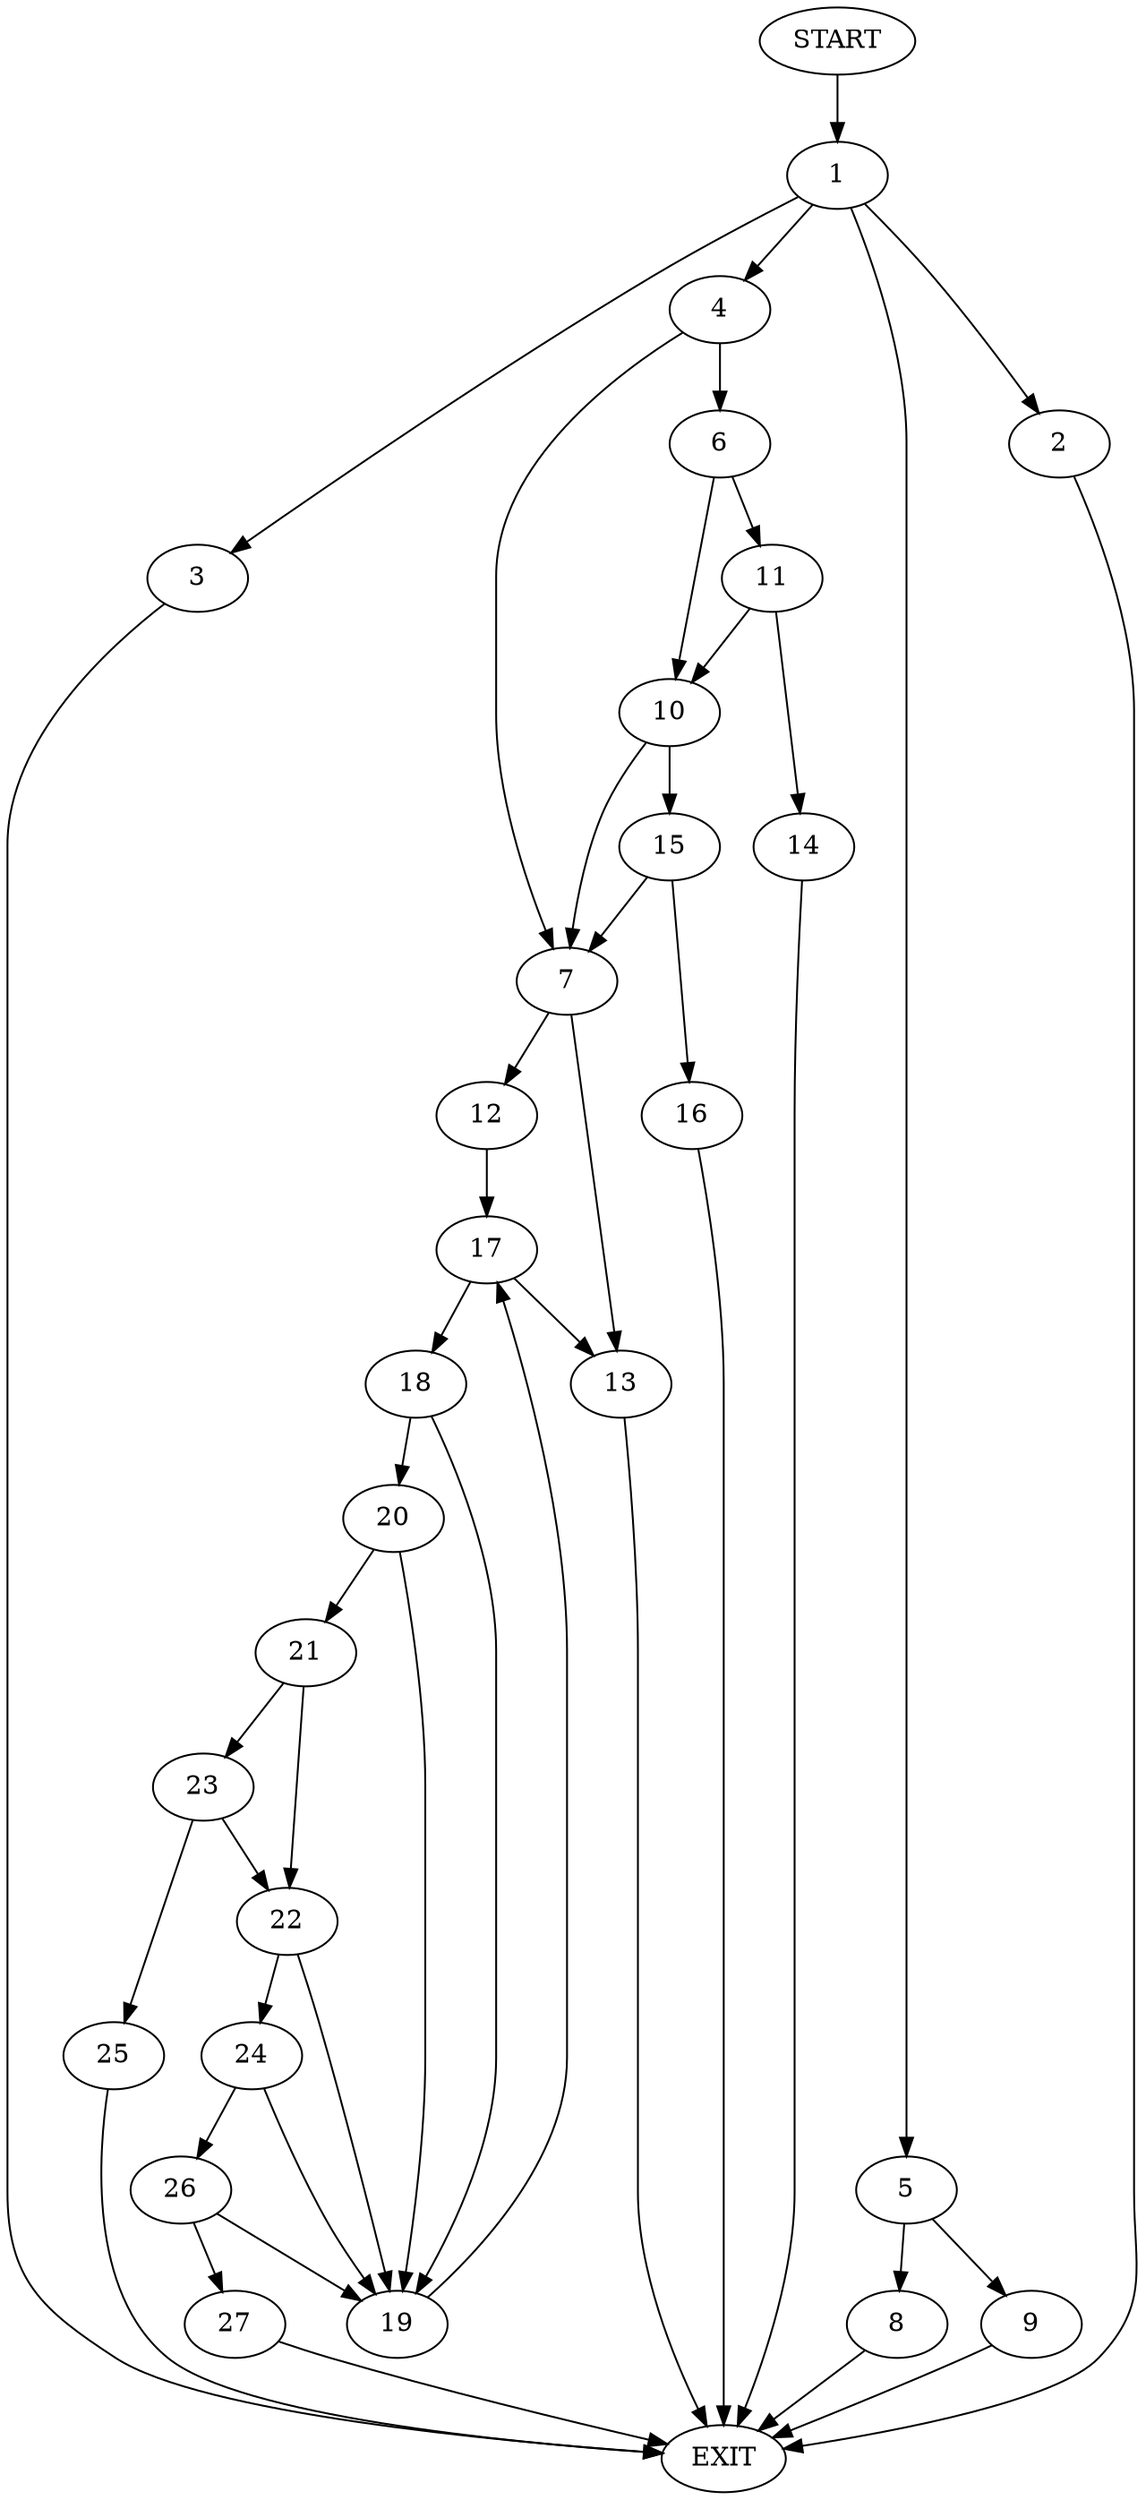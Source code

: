 digraph {
0 [label="START"]
28 [label="EXIT"]
0 -> 1
1 -> 2
1 -> 3
1 -> 4
1 -> 5
3 -> 28
4 -> 6
4 -> 7
2 -> 28
5 -> 8
5 -> 9
6 -> 10
6 -> 11
7 -> 12
7 -> 13
11 -> 10
11 -> 14
10 -> 15
10 -> 7
14 -> 28
15 -> 16
15 -> 7
16 -> 28
12 -> 17
13 -> 28
17 -> 13
17 -> 18
18 -> 19
18 -> 20
19 -> 17
20 -> 19
20 -> 21
21 -> 22
21 -> 23
22 -> 24
22 -> 19
23 -> 22
23 -> 25
25 -> 28
24 -> 19
24 -> 26
26 -> 19
26 -> 27
27 -> 28
8 -> 28
9 -> 28
}
